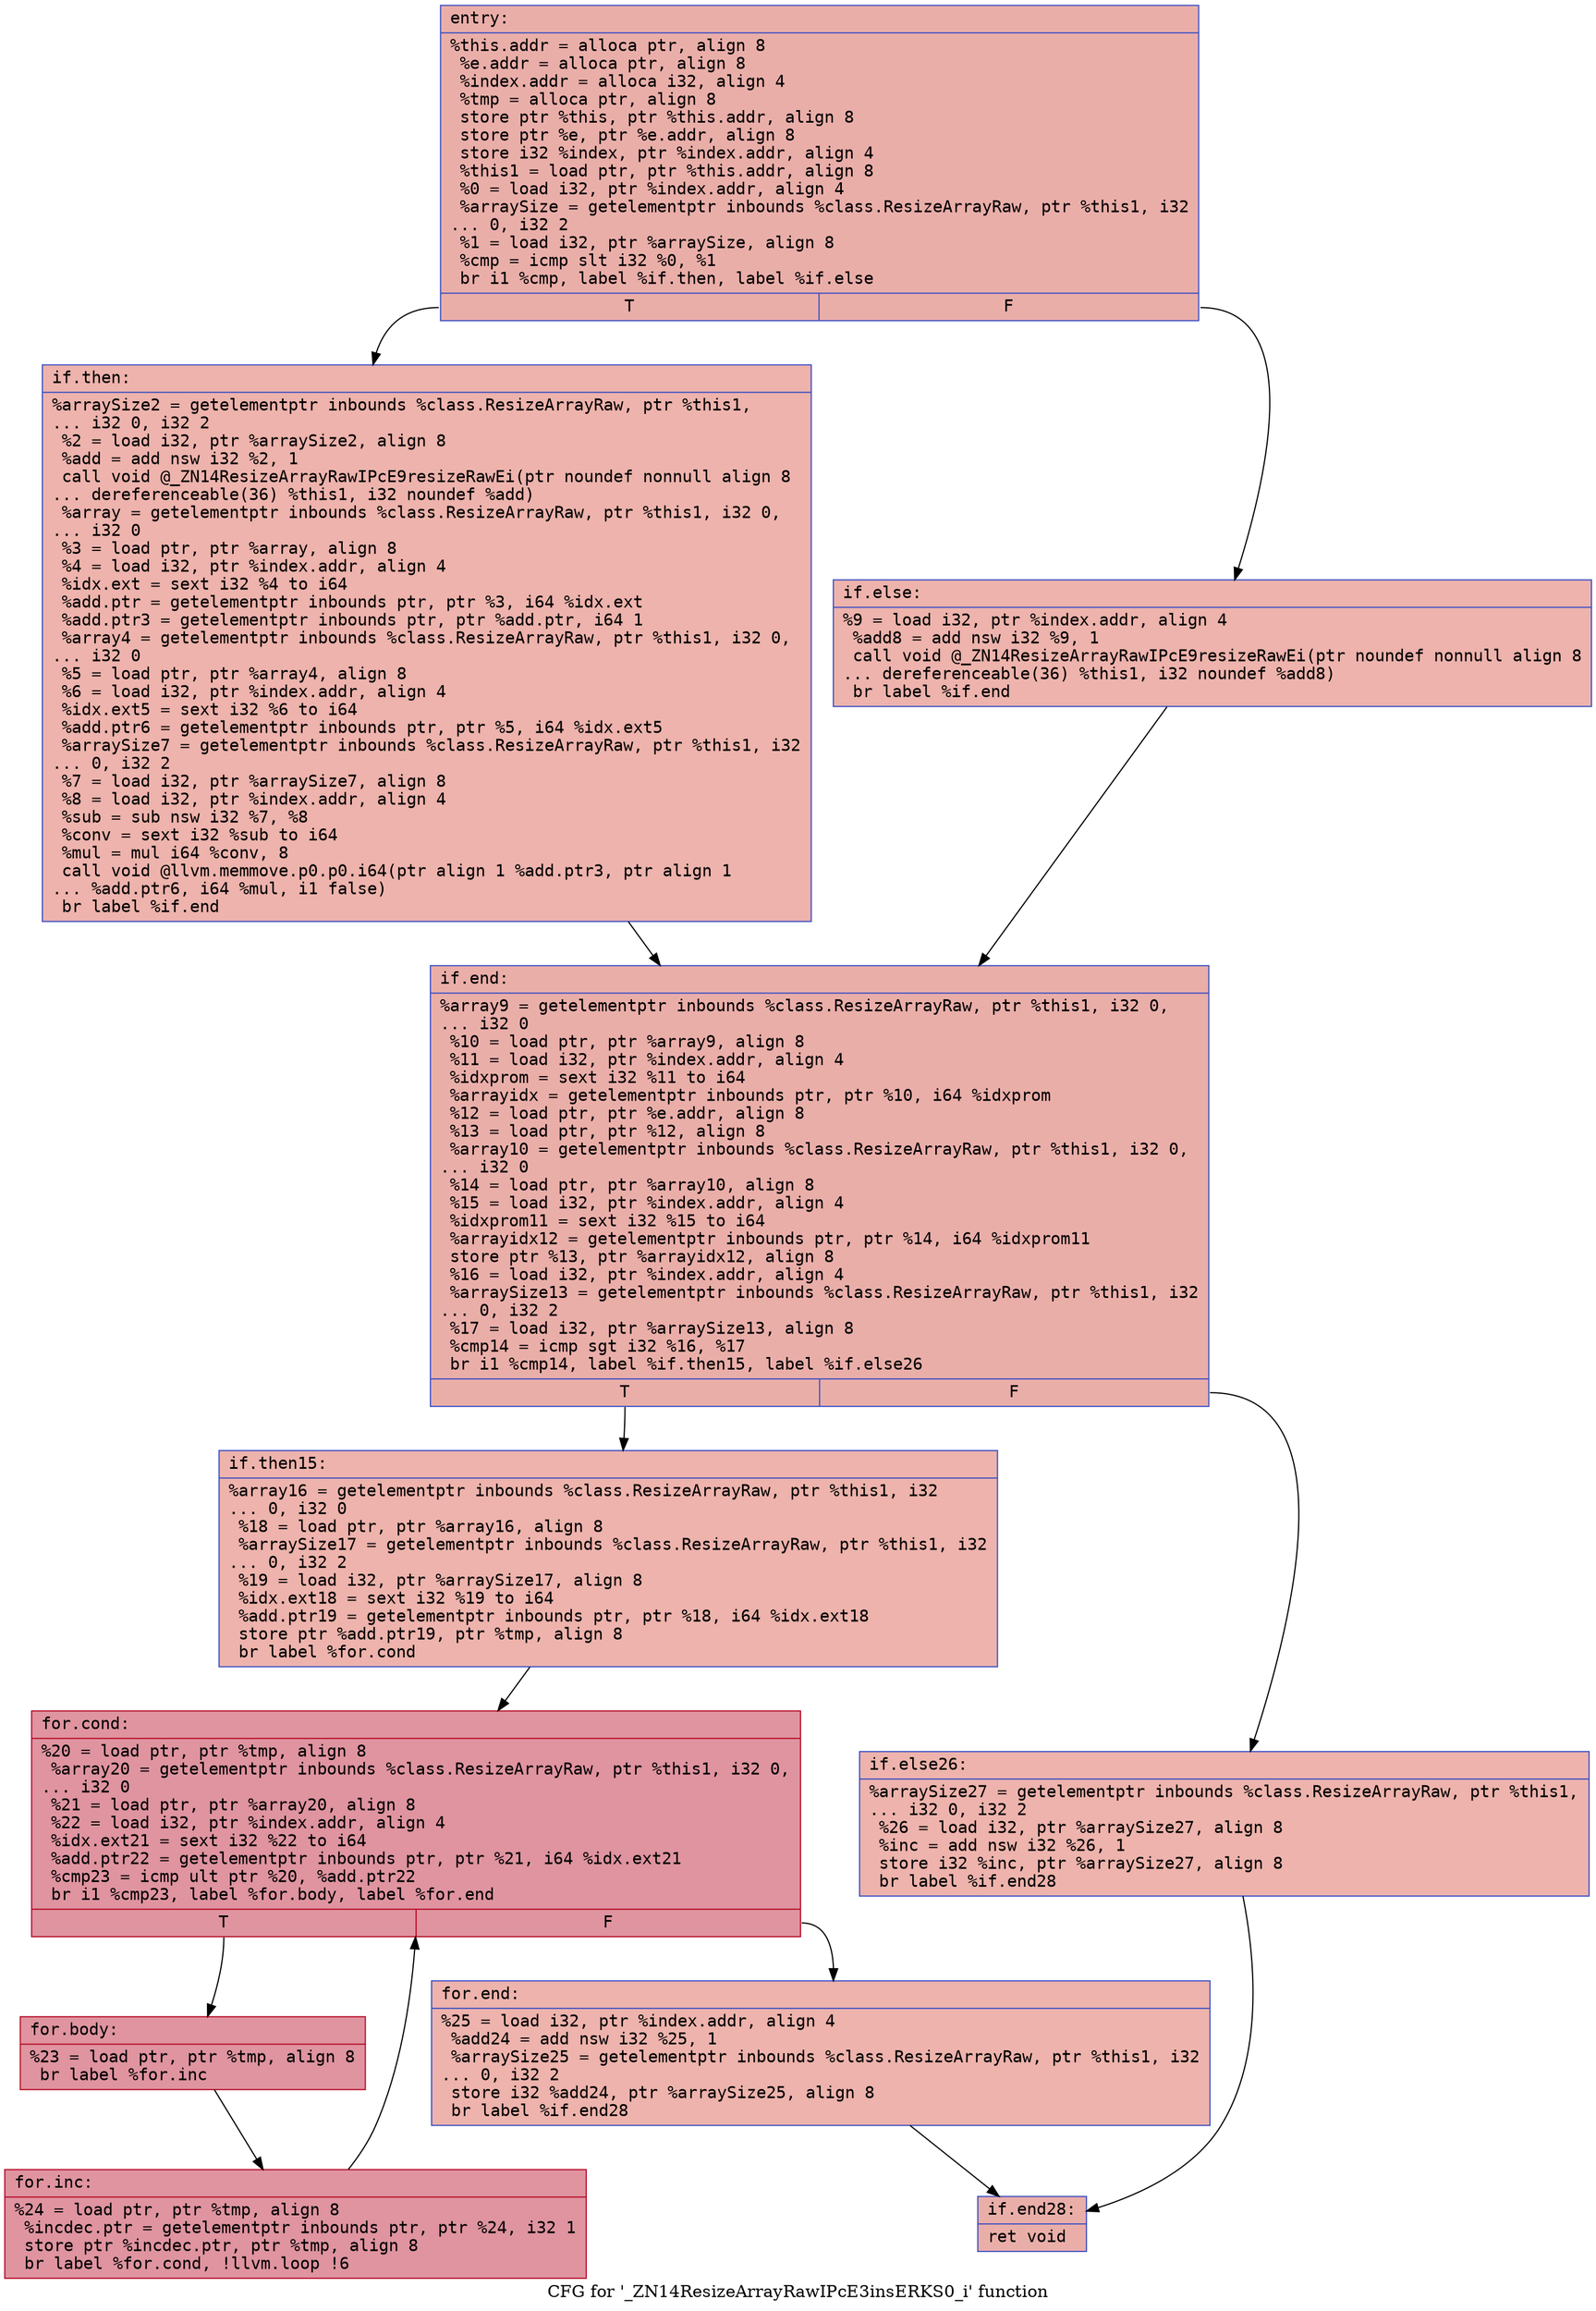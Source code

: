 digraph "CFG for '_ZN14ResizeArrayRawIPcE3insERKS0_i' function" {
	label="CFG for '_ZN14ResizeArrayRawIPcE3insERKS0_i' function";

	Node0x55775c3d37f0 [shape=record,color="#3d50c3ff", style=filled, fillcolor="#d0473d70" fontname="Courier",label="{entry:\l|  %this.addr = alloca ptr, align 8\l  %e.addr = alloca ptr, align 8\l  %index.addr = alloca i32, align 4\l  %tmp = alloca ptr, align 8\l  store ptr %this, ptr %this.addr, align 8\l  store ptr %e, ptr %e.addr, align 8\l  store i32 %index, ptr %index.addr, align 4\l  %this1 = load ptr, ptr %this.addr, align 8\l  %0 = load i32, ptr %index.addr, align 4\l  %arraySize = getelementptr inbounds %class.ResizeArrayRaw, ptr %this1, i32\l... 0, i32 2\l  %1 = load i32, ptr %arraySize, align 8\l  %cmp = icmp slt i32 %0, %1\l  br i1 %cmp, label %if.then, label %if.else\l|{<s0>T|<s1>F}}"];
	Node0x55775c3d37f0:s0 -> Node0x55775c3d3f20[tooltip="entry -> if.then\nProbability 50.00%" ];
	Node0x55775c3d37f0:s1 -> Node0x55775c3d3f90[tooltip="entry -> if.else\nProbability 50.00%" ];
	Node0x55775c3d3f20 [shape=record,color="#3d50c3ff", style=filled, fillcolor="#d6524470" fontname="Courier",label="{if.then:\l|  %arraySize2 = getelementptr inbounds %class.ResizeArrayRaw, ptr %this1,\l... i32 0, i32 2\l  %2 = load i32, ptr %arraySize2, align 8\l  %add = add nsw i32 %2, 1\l  call void @_ZN14ResizeArrayRawIPcE9resizeRawEi(ptr noundef nonnull align 8\l... dereferenceable(36) %this1, i32 noundef %add)\l  %array = getelementptr inbounds %class.ResizeArrayRaw, ptr %this1, i32 0,\l... i32 0\l  %3 = load ptr, ptr %array, align 8\l  %4 = load i32, ptr %index.addr, align 4\l  %idx.ext = sext i32 %4 to i64\l  %add.ptr = getelementptr inbounds ptr, ptr %3, i64 %idx.ext\l  %add.ptr3 = getelementptr inbounds ptr, ptr %add.ptr, i64 1\l  %array4 = getelementptr inbounds %class.ResizeArrayRaw, ptr %this1, i32 0,\l... i32 0\l  %5 = load ptr, ptr %array4, align 8\l  %6 = load i32, ptr %index.addr, align 4\l  %idx.ext5 = sext i32 %6 to i64\l  %add.ptr6 = getelementptr inbounds ptr, ptr %5, i64 %idx.ext5\l  %arraySize7 = getelementptr inbounds %class.ResizeArrayRaw, ptr %this1, i32\l... 0, i32 2\l  %7 = load i32, ptr %arraySize7, align 8\l  %8 = load i32, ptr %index.addr, align 4\l  %sub = sub nsw i32 %7, %8\l  %conv = sext i32 %sub to i64\l  %mul = mul i64 %conv, 8\l  call void @llvm.memmove.p0.p0.i64(ptr align 1 %add.ptr3, ptr align 1\l... %add.ptr6, i64 %mul, i1 false)\l  br label %if.end\l}"];
	Node0x55775c3d3f20 -> Node0x55775c3d54a0[tooltip="if.then -> if.end\nProbability 100.00%" ];
	Node0x55775c3d3f90 [shape=record,color="#3d50c3ff", style=filled, fillcolor="#d6524470" fontname="Courier",label="{if.else:\l|  %9 = load i32, ptr %index.addr, align 4\l  %add8 = add nsw i32 %9, 1\l  call void @_ZN14ResizeArrayRawIPcE9resizeRawEi(ptr noundef nonnull align 8\l... dereferenceable(36) %this1, i32 noundef %add8)\l  br label %if.end\l}"];
	Node0x55775c3d3f90 -> Node0x55775c3d54a0[tooltip="if.else -> if.end\nProbability 100.00%" ];
	Node0x55775c3d54a0 [shape=record,color="#3d50c3ff", style=filled, fillcolor="#d0473d70" fontname="Courier",label="{if.end:\l|  %array9 = getelementptr inbounds %class.ResizeArrayRaw, ptr %this1, i32 0,\l... i32 0\l  %10 = load ptr, ptr %array9, align 8\l  %11 = load i32, ptr %index.addr, align 4\l  %idxprom = sext i32 %11 to i64\l  %arrayidx = getelementptr inbounds ptr, ptr %10, i64 %idxprom\l  %12 = load ptr, ptr %e.addr, align 8\l  %13 = load ptr, ptr %12, align 8\l  %array10 = getelementptr inbounds %class.ResizeArrayRaw, ptr %this1, i32 0,\l... i32 0\l  %14 = load ptr, ptr %array10, align 8\l  %15 = load i32, ptr %index.addr, align 4\l  %idxprom11 = sext i32 %15 to i64\l  %arrayidx12 = getelementptr inbounds ptr, ptr %14, i64 %idxprom11\l  store ptr %13, ptr %arrayidx12, align 8\l  %16 = load i32, ptr %index.addr, align 4\l  %arraySize13 = getelementptr inbounds %class.ResizeArrayRaw, ptr %this1, i32\l... 0, i32 2\l  %17 = load i32, ptr %arraySize13, align 8\l  %cmp14 = icmp sgt i32 %16, %17\l  br i1 %cmp14, label %if.then15, label %if.else26\l|{<s0>T|<s1>F}}"];
	Node0x55775c3d54a0:s0 -> Node0x55775c3d6280[tooltip="if.end -> if.then15\nProbability 50.00%" ];
	Node0x55775c3d54a0:s1 -> Node0x55775c3d6300[tooltip="if.end -> if.else26\nProbability 50.00%" ];
	Node0x55775c3d6280 [shape=record,color="#3d50c3ff", style=filled, fillcolor="#d6524470" fontname="Courier",label="{if.then15:\l|  %array16 = getelementptr inbounds %class.ResizeArrayRaw, ptr %this1, i32\l... 0, i32 0\l  %18 = load ptr, ptr %array16, align 8\l  %arraySize17 = getelementptr inbounds %class.ResizeArrayRaw, ptr %this1, i32\l... 0, i32 2\l  %19 = load i32, ptr %arraySize17, align 8\l  %idx.ext18 = sext i32 %19 to i64\l  %add.ptr19 = getelementptr inbounds ptr, ptr %18, i64 %idx.ext18\l  store ptr %add.ptr19, ptr %tmp, align 8\l  br label %for.cond\l}"];
	Node0x55775c3d6280 -> Node0x55775c3d6910[tooltip="if.then15 -> for.cond\nProbability 100.00%" ];
	Node0x55775c3d6910 [shape=record,color="#b70d28ff", style=filled, fillcolor="#b70d2870" fontname="Courier",label="{for.cond:\l|  %20 = load ptr, ptr %tmp, align 8\l  %array20 = getelementptr inbounds %class.ResizeArrayRaw, ptr %this1, i32 0,\l... i32 0\l  %21 = load ptr, ptr %array20, align 8\l  %22 = load i32, ptr %index.addr, align 4\l  %idx.ext21 = sext i32 %22 to i64\l  %add.ptr22 = getelementptr inbounds ptr, ptr %21, i64 %idx.ext21\l  %cmp23 = icmp ult ptr %20, %add.ptr22\l  br i1 %cmp23, label %for.body, label %for.end\l|{<s0>T|<s1>F}}"];
	Node0x55775c3d6910:s0 -> Node0x55775c3d6e80[tooltip="for.cond -> for.body\nProbability 96.88%" ];
	Node0x55775c3d6910:s1 -> Node0x55775c3d6f00[tooltip="for.cond -> for.end\nProbability 3.12%" ];
	Node0x55775c3d6e80 [shape=record,color="#b70d28ff", style=filled, fillcolor="#b70d2870" fontname="Courier",label="{for.body:\l|  %23 = load ptr, ptr %tmp, align 8\l  br label %for.inc\l}"];
	Node0x55775c3d6e80 -> Node0x55775c3d76c0[tooltip="for.body -> for.inc\nProbability 100.00%" ];
	Node0x55775c3d76c0 [shape=record,color="#b70d28ff", style=filled, fillcolor="#b70d2870" fontname="Courier",label="{for.inc:\l|  %24 = load ptr, ptr %tmp, align 8\l  %incdec.ptr = getelementptr inbounds ptr, ptr %24, i32 1\l  store ptr %incdec.ptr, ptr %tmp, align 8\l  br label %for.cond, !llvm.loop !6\l}"];
	Node0x55775c3d76c0 -> Node0x55775c3d6910[tooltip="for.inc -> for.cond\nProbability 100.00%" ];
	Node0x55775c3d6f00 [shape=record,color="#3d50c3ff", style=filled, fillcolor="#d6524470" fontname="Courier",label="{for.end:\l|  %25 = load i32, ptr %index.addr, align 4\l  %add24 = add nsw i32 %25, 1\l  %arraySize25 = getelementptr inbounds %class.ResizeArrayRaw, ptr %this1, i32\l... 0, i32 2\l  store i32 %add24, ptr %arraySize25, align 8\l  br label %if.end28\l}"];
	Node0x55775c3d6f00 -> Node0x55775c3d7e10[tooltip="for.end -> if.end28\nProbability 100.00%" ];
	Node0x55775c3d6300 [shape=record,color="#3d50c3ff", style=filled, fillcolor="#d6524470" fontname="Courier",label="{if.else26:\l|  %arraySize27 = getelementptr inbounds %class.ResizeArrayRaw, ptr %this1,\l... i32 0, i32 2\l  %26 = load i32, ptr %arraySize27, align 8\l  %inc = add nsw i32 %26, 1\l  store i32 %inc, ptr %arraySize27, align 8\l  br label %if.end28\l}"];
	Node0x55775c3d6300 -> Node0x55775c3d7e10[tooltip="if.else26 -> if.end28\nProbability 100.00%" ];
	Node0x55775c3d7e10 [shape=record,color="#3d50c3ff", style=filled, fillcolor="#d0473d70" fontname="Courier",label="{if.end28:\l|  ret void\l}"];
}
